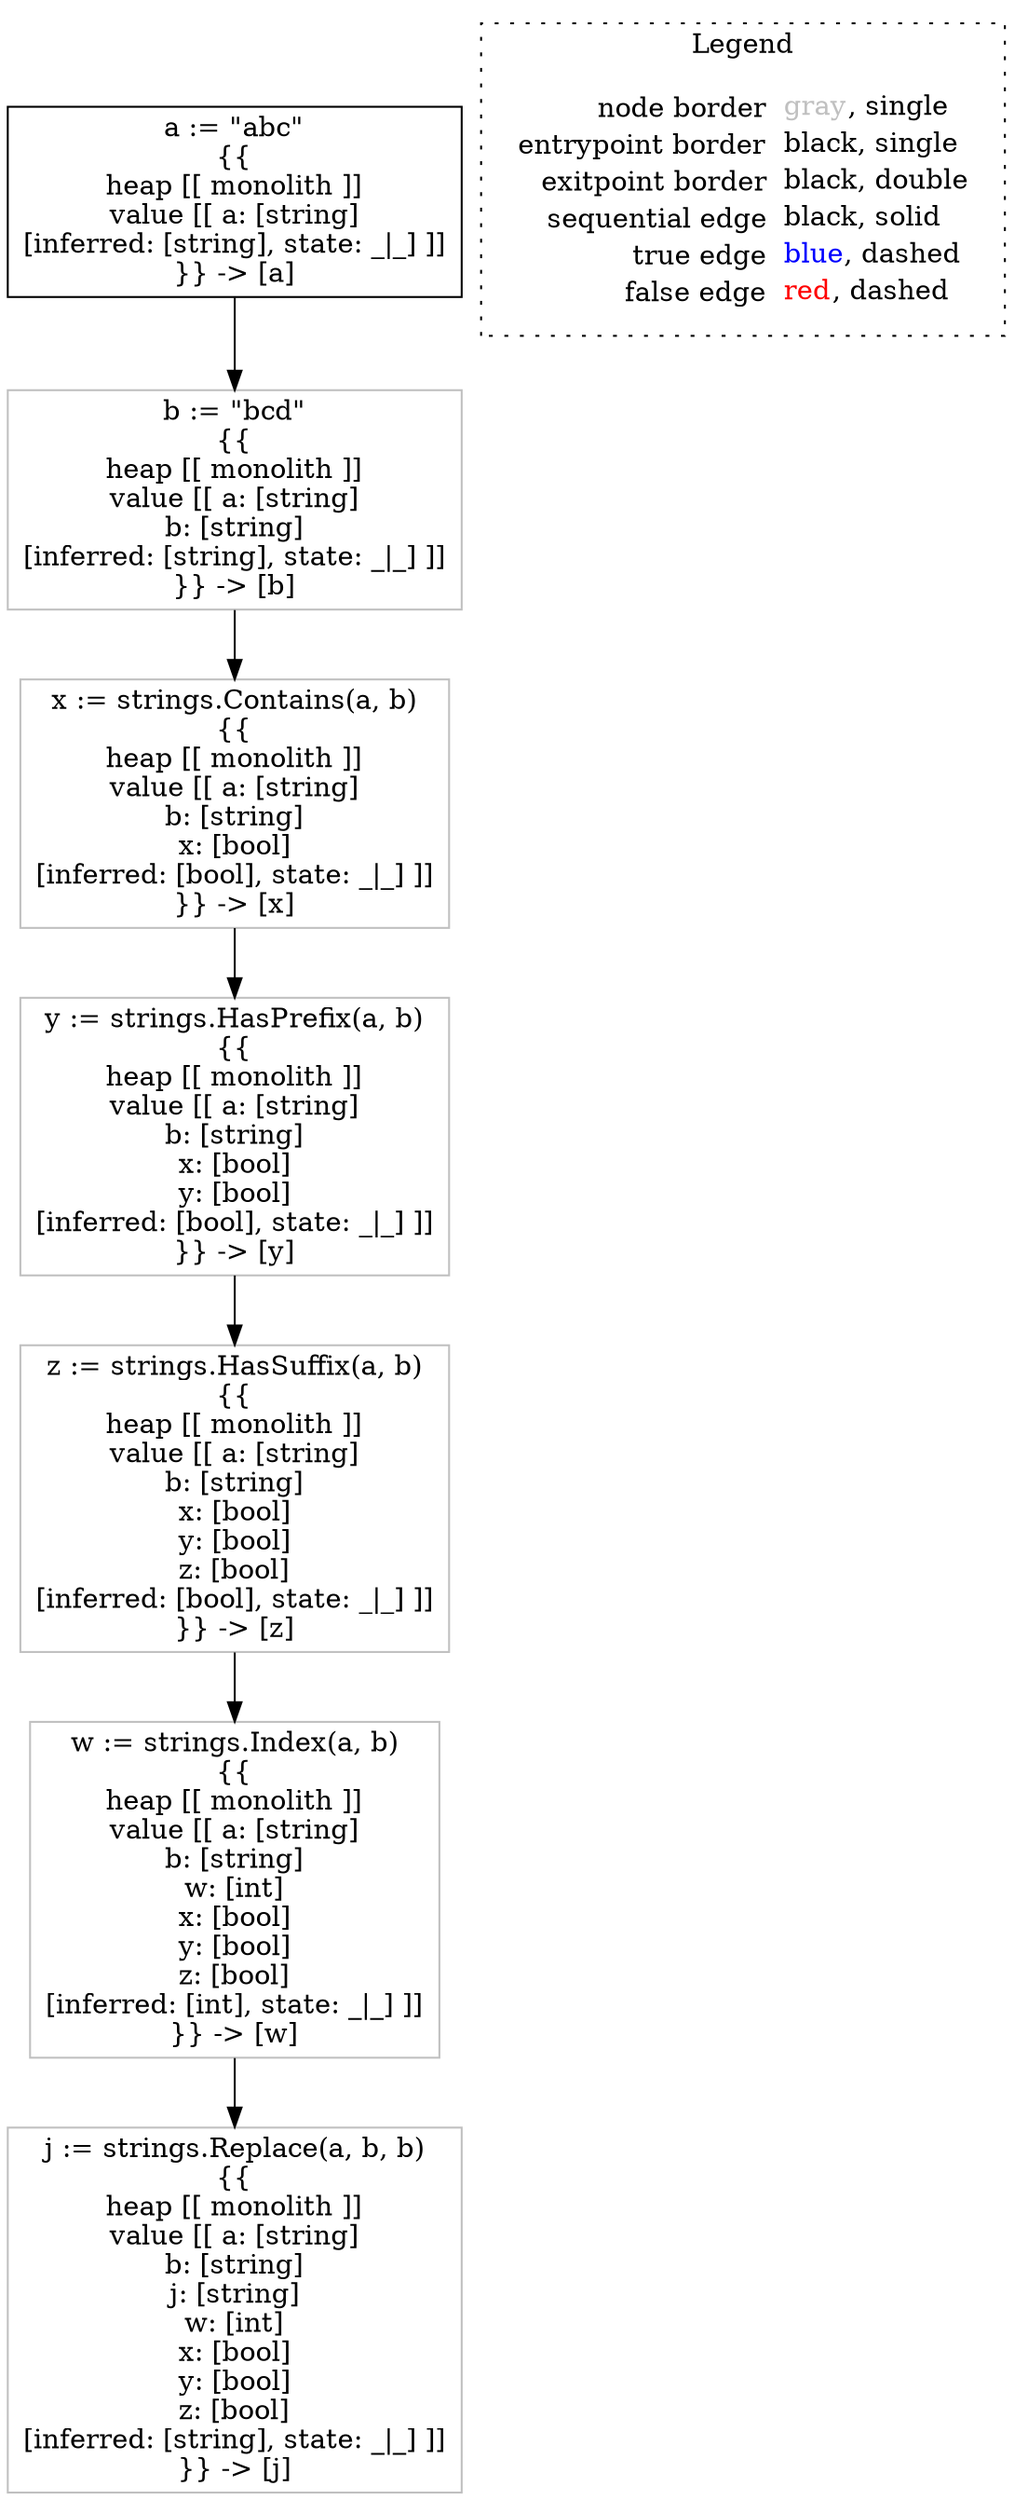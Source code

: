 digraph {
	"node0" [shape="rect",color="black",label=<a := &quot;abc&quot;<BR/>{{<BR/>heap [[ monolith ]]<BR/>value [[ a: [string]<BR/>[inferred: [string], state: _|_] ]]<BR/>}} -&gt; [a]>];
	"node1" [shape="rect",color="gray",label=<x := strings.Contains(a, b)<BR/>{{<BR/>heap [[ monolith ]]<BR/>value [[ a: [string]<BR/>b: [string]<BR/>x: [bool]<BR/>[inferred: [bool], state: _|_] ]]<BR/>}} -&gt; [x]>];
	"node2" [shape="rect",color="gray",label=<w := strings.Index(a, b)<BR/>{{<BR/>heap [[ monolith ]]<BR/>value [[ a: [string]<BR/>b: [string]<BR/>w: [int]<BR/>x: [bool]<BR/>y: [bool]<BR/>z: [bool]<BR/>[inferred: [int], state: _|_] ]]<BR/>}} -&gt; [w]>];
	"node3" [shape="rect",color="gray",label=<z := strings.HasSuffix(a, b)<BR/>{{<BR/>heap [[ monolith ]]<BR/>value [[ a: [string]<BR/>b: [string]<BR/>x: [bool]<BR/>y: [bool]<BR/>z: [bool]<BR/>[inferred: [bool], state: _|_] ]]<BR/>}} -&gt; [z]>];
	"node4" [shape="rect",color="gray",label=<b := &quot;bcd&quot;<BR/>{{<BR/>heap [[ monolith ]]<BR/>value [[ a: [string]<BR/>b: [string]<BR/>[inferred: [string], state: _|_] ]]<BR/>}} -&gt; [b]>];
	"node5" [shape="rect",color="gray",label=<j := strings.Replace(a, b, b)<BR/>{{<BR/>heap [[ monolith ]]<BR/>value [[ a: [string]<BR/>b: [string]<BR/>j: [string]<BR/>w: [int]<BR/>x: [bool]<BR/>y: [bool]<BR/>z: [bool]<BR/>[inferred: [string], state: _|_] ]]<BR/>}} -&gt; [j]>];
	"node6" [shape="rect",color="gray",label=<y := strings.HasPrefix(a, b)<BR/>{{<BR/>heap [[ monolith ]]<BR/>value [[ a: [string]<BR/>b: [string]<BR/>x: [bool]<BR/>y: [bool]<BR/>[inferred: [bool], state: _|_] ]]<BR/>}} -&gt; [y]>];
	"node1" -> "node6" [color="black"];
	"node2" -> "node5" [color="black"];
	"node3" -> "node2" [color="black"];
	"node4" -> "node1" [color="black"];
	"node0" -> "node4" [color="black"];
	"node6" -> "node3" [color="black"];
subgraph cluster_legend {
	label="Legend";
	style=dotted;
	node [shape=plaintext];
	"legend" [label=<<table border="0" cellpadding="2" cellspacing="0" cellborder="0"><tr><td align="right">node border&nbsp;</td><td align="left"><font color="gray">gray</font>, single</td></tr><tr><td align="right">entrypoint border&nbsp;</td><td align="left"><font color="black">black</font>, single</td></tr><tr><td align="right">exitpoint border&nbsp;</td><td align="left"><font color="black">black</font>, double</td></tr><tr><td align="right">sequential edge&nbsp;</td><td align="left"><font color="black">black</font>, solid</td></tr><tr><td align="right">true edge&nbsp;</td><td align="left"><font color="blue">blue</font>, dashed</td></tr><tr><td align="right">false edge&nbsp;</td><td align="left"><font color="red">red</font>, dashed</td></tr></table>>];
}

}
